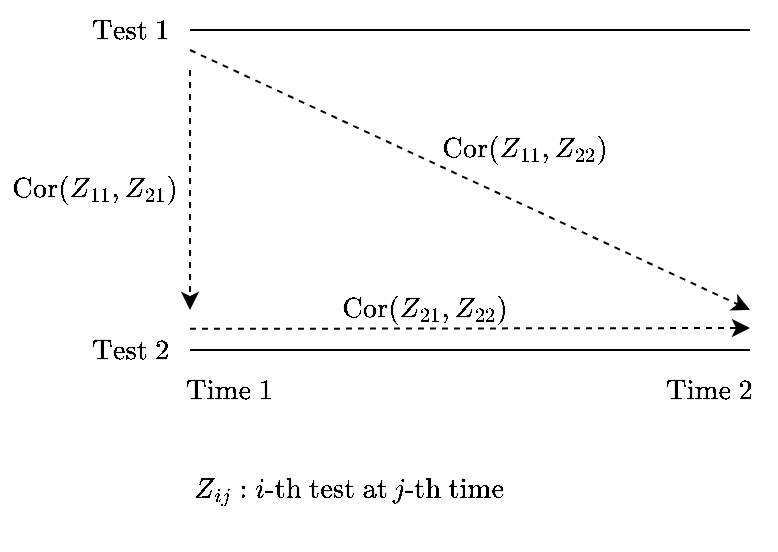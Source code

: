 <mxfile version="14.8.6" type="device"><diagram id="yrkjQNLo7zVZil_c3kMe" name="Page-1"><mxGraphModel dx="618" dy="331" grid="1" gridSize="10" guides="1" tooltips="1" connect="1" arrows="1" fold="1" page="1" pageScale="1" pageWidth="850" pageHeight="1100" math="1" shadow="0"><root><mxCell id="0"/><mxCell id="1" parent="0"/><mxCell id="fLW75kppOOcdJYL_nGhE-1" value="" style="endArrow=none;html=1;" edge="1" parent="1"><mxGeometry width="50" height="50" relative="1" as="geometry"><mxPoint x="240" y="160" as="sourcePoint"/><mxPoint x="520" y="160" as="targetPoint"/></mxGeometry></mxCell><mxCell id="fLW75kppOOcdJYL_nGhE-2" value="$$Z_{ij}: i\text{-th test at} \, j\text{-th time}$$" style="text;html=1;strokeColor=none;fillColor=none;align=center;verticalAlign=middle;whiteSpace=wrap;rounded=0;" vertex="1" parent="1"><mxGeometry x="240" y="360" width="160" height="60" as="geometry"/></mxCell><mxCell id="fLW75kppOOcdJYL_nGhE-3" value="" style="endArrow=none;html=1;" edge="1" parent="1"><mxGeometry width="50" height="50" relative="1" as="geometry"><mxPoint x="240" y="320" as="sourcePoint"/><mxPoint x="520" y="320" as="targetPoint"/></mxGeometry></mxCell><mxCell id="fLW75kppOOcdJYL_nGhE-4" value="$$\text{Test 1}$$" style="text;html=1;strokeColor=none;fillColor=none;align=center;verticalAlign=middle;whiteSpace=wrap;rounded=0;" vertex="1" parent="1"><mxGeometry x="190" y="150" width="40" height="20" as="geometry"/></mxCell><mxCell id="fLW75kppOOcdJYL_nGhE-5" value="$$\text{Test 2}$$" style="text;html=1;strokeColor=none;fillColor=none;align=center;verticalAlign=middle;whiteSpace=wrap;rounded=0;" vertex="1" parent="1"><mxGeometry x="190" y="310" width="40" height="20" as="geometry"/></mxCell><mxCell id="fLW75kppOOcdJYL_nGhE-6" value="" style="endArrow=classic;html=1;dashed=1;" edge="1" parent="1"><mxGeometry width="50" height="50" relative="1" as="geometry"><mxPoint x="240" y="170" as="sourcePoint"/><mxPoint x="520" y="300" as="targetPoint"/></mxGeometry></mxCell><mxCell id="fLW75kppOOcdJYL_nGhE-7" value="$$\text{Time 1}$$" style="text;html=1;strokeColor=none;fillColor=none;align=center;verticalAlign=middle;whiteSpace=wrap;rounded=0;" vertex="1" parent="1"><mxGeometry x="240" y="330" width="40" height="20" as="geometry"/></mxCell><mxCell id="fLW75kppOOcdJYL_nGhE-8" value="$$\text{Time 2}$$" style="text;html=1;strokeColor=none;fillColor=none;align=center;verticalAlign=middle;whiteSpace=wrap;rounded=0;" vertex="1" parent="1"><mxGeometry x="480" y="330" width="40" height="20" as="geometry"/></mxCell><mxCell id="fLW75kppOOcdJYL_nGhE-9" value="$$\text{Cor}(Z_{11}, Z_{22})$$" style="text;html=1;strokeColor=none;fillColor=none;align=center;verticalAlign=middle;whiteSpace=wrap;rounded=0;" vertex="1" parent="1"><mxGeometry x="360" y="210" width="95" height="20" as="geometry"/></mxCell><mxCell id="fLW75kppOOcdJYL_nGhE-10" value="$$\text{Cor}(Z_{21}, Z_{22})$$" style="text;html=1;strokeColor=none;fillColor=none;align=center;verticalAlign=middle;whiteSpace=wrap;rounded=0;" vertex="1" parent="1"><mxGeometry x="310" y="290" width="95" height="20" as="geometry"/></mxCell><mxCell id="fLW75kppOOcdJYL_nGhE-11" value="" style="endArrow=classic;html=1;dashed=1;" edge="1" parent="1"><mxGeometry width="50" height="50" relative="1" as="geometry"><mxPoint x="240" y="180" as="sourcePoint"/><mxPoint x="240" y="300" as="targetPoint"/></mxGeometry></mxCell><mxCell id="fLW75kppOOcdJYL_nGhE-12" value="" style="endArrow=classic;html=1;dashed=1;" edge="1" parent="1"><mxGeometry width="50" height="50" relative="1" as="geometry"><mxPoint x="240" y="309.43" as="sourcePoint"/><mxPoint x="520" y="309" as="targetPoint"/></mxGeometry></mxCell><mxCell id="fLW75kppOOcdJYL_nGhE-13" value="$$\text{Cor}(Z_{11}, Z_{21})$$" style="text;html=1;strokeColor=none;fillColor=none;align=center;verticalAlign=middle;whiteSpace=wrap;rounded=0;" vertex="1" parent="1"><mxGeometry x="145" y="230" width="95" height="20" as="geometry"/></mxCell></root></mxGraphModel></diagram></mxfile>